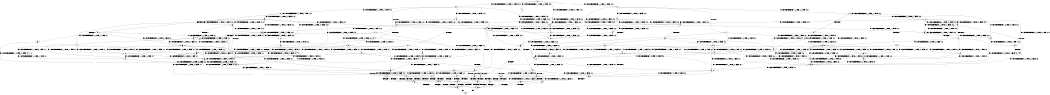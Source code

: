 digraph BCG {
size = "7, 10.5";
center = TRUE;
node [shape = circle];
0 [peripheries = 2];
0 -> 1 [label = "EX !0 !ATOMIC_EXCH_BRANCH (1, +0, TRUE, +0, 1, TRUE) !:0:1:2:"];
0 -> 2 [label = "EX !1 !ATOMIC_EXCH_BRANCH (1, +1, TRUE, +1, 1, FALSE) !:0:1:2:"];
0 -> 3 [label = "EX !2 !ATOMIC_EXCH_BRANCH (1, +1, TRUE, +1, 1, FALSE) !:0:1:2:"];
0 -> 4 [label = "EX !0 !ATOMIC_EXCH_BRANCH (1, +0, TRUE, +0, 1, TRUE) !:0:1:2:"];
1 -> 5 [label = "EX !2 !ATOMIC_EXCH_BRANCH (1, +1, TRUE, +1, 1, FALSE) !:0:1:2:"];
2 -> 6 [label = "EX !0 !ATOMIC_EXCH_BRANCH (1, +0, TRUE, +0, 1, FALSE) !:0:1:2:"];
2 -> 7 [label = "TERMINATE !1"];
2 -> 8 [label = "EX !2 !ATOMIC_EXCH_BRANCH (1, +1, TRUE, +1, 1, TRUE) !:0:1:2:"];
2 -> 9 [label = "EX !0 !ATOMIC_EXCH_BRANCH (1, +0, TRUE, +0, 1, FALSE) !:0:1:2:"];
3 -> 10 [label = "EX !0 !ATOMIC_EXCH_BRANCH (1, +0, TRUE, +0, 1, FALSE) !:0:1:2:"];
3 -> 11 [label = "TERMINATE !2"];
3 -> 12 [label = "EX !1 !ATOMIC_EXCH_BRANCH (1, +1, TRUE, +1, 1, TRUE) !:0:1:2:"];
3 -> 13 [label = "EX !0 !ATOMIC_EXCH_BRANCH (1, +0, TRUE, +0, 1, FALSE) !:0:1:2:"];
4 -> 5 [label = "EX !2 !ATOMIC_EXCH_BRANCH (1, +1, TRUE, +1, 1, FALSE) !:0:1:2:"];
4 -> 14 [label = "EX !1 !ATOMIC_EXCH_BRANCH (1, +1, TRUE, +1, 1, FALSE) !:0:1:2:"];
4 -> 15 [label = "EX !2 !ATOMIC_EXCH_BRANCH (1, +1, TRUE, +1, 1, FALSE) !:0:1:2:"];
4 -> 4 [label = "EX !0 !ATOMIC_EXCH_BRANCH (1, +0, TRUE, +0, 1, TRUE) !:0:1:2:"];
5 -> 10 [label = "EX !0 !ATOMIC_EXCH_BRANCH (1, +0, TRUE, +0, 1, FALSE) !:0:1:2:"];
6 -> 16 [label = "EX !2 !ATOMIC_EXCH_BRANCH (1, +1, TRUE, +1, 1, FALSE) !:0:1:2:"];
7 -> 17 [label = "EX !0 !ATOMIC_EXCH_BRANCH (1, +0, TRUE, +0, 1, FALSE) !:0:2:"];
7 -> 18 [label = "EX !2 !ATOMIC_EXCH_BRANCH (1, +1, TRUE, +1, 1, TRUE) !:0:2:"];
7 -> 19 [label = "EX !0 !ATOMIC_EXCH_BRANCH (1, +0, TRUE, +0, 1, FALSE) !:0:2:"];
8 -> 20 [label = "EX !0 !ATOMIC_EXCH_BRANCH (1, +0, TRUE, +0, 1, FALSE) !:0:1:2:"];
8 -> 21 [label = "TERMINATE !1"];
8 -> 22 [label = "EX !0 !ATOMIC_EXCH_BRANCH (1, +0, TRUE, +0, 1, FALSE) !:0:1:2:"];
8 -> 8 [label = "EX !2 !ATOMIC_EXCH_BRANCH (1, +1, TRUE, +1, 1, TRUE) !:0:1:2:"];
9 -> 16 [label = "EX !2 !ATOMIC_EXCH_BRANCH (1, +1, TRUE, +1, 1, FALSE) !:0:1:2:"];
9 -> 23 [label = "TERMINATE !1"];
9 -> 24 [label = "EX !2 !ATOMIC_EXCH_BRANCH (1, +1, TRUE, +1, 1, FALSE) !:0:1:2:"];
9 -> 14 [label = "EX !0 !ATOMIC_EXCH_BRANCH (1, +1, TRUE, +0, 1, TRUE) !:0:1:2:"];
10 -> 16 [label = "EX !1 !ATOMIC_EXCH_BRANCH (1, +1, TRUE, +1, 1, FALSE) !:0:1:2:"];
11 -> 25 [label = "EX !0 !ATOMIC_EXCH_BRANCH (1, +0, TRUE, +0, 1, FALSE) !:0:1:"];
11 -> 26 [label = "EX !1 !ATOMIC_EXCH_BRANCH (1, +1, TRUE, +1, 1, TRUE) !:0:1:"];
11 -> 27 [label = "EX !0 !ATOMIC_EXCH_BRANCH (1, +0, TRUE, +0, 1, FALSE) !:0:1:"];
12 -> 28 [label = "EX !0 !ATOMIC_EXCH_BRANCH (1, +0, TRUE, +0, 1, FALSE) !:0:1:2:"];
12 -> 29 [label = "TERMINATE !2"];
12 -> 30 [label = "EX !0 !ATOMIC_EXCH_BRANCH (1, +0, TRUE, +0, 1, FALSE) !:0:1:2:"];
12 -> 12 [label = "EX !1 !ATOMIC_EXCH_BRANCH (1, +1, TRUE, +1, 1, TRUE) !:0:1:2:"];
13 -> 16 [label = "EX !1 !ATOMIC_EXCH_BRANCH (1, +1, TRUE, +1, 1, FALSE) !:0:1:2:"];
13 -> 31 [label = "TERMINATE !2"];
13 -> 24 [label = "EX !1 !ATOMIC_EXCH_BRANCH (1, +1, TRUE, +1, 1, FALSE) !:0:1:2:"];
13 -> 15 [label = "EX !0 !ATOMIC_EXCH_BRANCH (1, +1, TRUE, +0, 1, TRUE) !:0:1:2:"];
14 -> 6 [label = "EX !0 !ATOMIC_EXCH_BRANCH (1, +0, TRUE, +0, 1, FALSE) !:0:1:2:"];
14 -> 32 [label = "TERMINATE !1"];
14 -> 33 [label = "EX !2 !ATOMIC_EXCH_BRANCH (1, +1, TRUE, +1, 1, TRUE) !:0:1:2:"];
14 -> 9 [label = "EX !0 !ATOMIC_EXCH_BRANCH (1, +0, TRUE, +0, 1, FALSE) !:0:1:2:"];
15 -> 10 [label = "EX !0 !ATOMIC_EXCH_BRANCH (1, +0, TRUE, +0, 1, FALSE) !:0:1:2:"];
15 -> 34 [label = "TERMINATE !2"];
15 -> 35 [label = "EX !1 !ATOMIC_EXCH_BRANCH (1, +1, TRUE, +1, 1, TRUE) !:0:1:2:"];
15 -> 13 [label = "EX !0 !ATOMIC_EXCH_BRANCH (1, +0, TRUE, +0, 1, FALSE) !:0:1:2:"];
16 -> 36 [label = "EX !0 !ATOMIC_EXCH_BRANCH (1, +1, TRUE, +0, 1, FALSE) !:0:1:2:"];
17 -> 37 [label = "EX !2 !ATOMIC_EXCH_BRANCH (1, +1, TRUE, +1, 1, FALSE) !:0:2:"];
18 -> 38 [label = "EX !0 !ATOMIC_EXCH_BRANCH (1, +0, TRUE, +0, 1, FALSE) !:0:2:"];
18 -> 39 [label = "EX !0 !ATOMIC_EXCH_BRANCH (1, +0, TRUE, +0, 1, FALSE) !:0:2:"];
18 -> 18 [label = "EX !2 !ATOMIC_EXCH_BRANCH (1, +1, TRUE, +1, 1, TRUE) !:0:2:"];
19 -> 37 [label = "EX !2 !ATOMIC_EXCH_BRANCH (1, +1, TRUE, +1, 1, FALSE) !:0:2:"];
19 -> 40 [label = "EX !2 !ATOMIC_EXCH_BRANCH (1, +1, TRUE, +1, 1, FALSE) !:0:2:"];
19 -> 41 [label = "EX !0 !ATOMIC_EXCH_BRANCH (1, +1, TRUE, +0, 1, TRUE) !:0:2:"];
20 -> 42 [label = "EX !0 !ATOMIC_EXCH_BRANCH (1, +1, TRUE, +0, 1, TRUE) !:0:1:2:"];
21 -> 43 [label = "EX !2 !ATOMIC_EXCH_BRANCH (1, +1, TRUE, +1, 1, TRUE) !:0:2:"];
21 -> 39 [label = "EX !0 !ATOMIC_EXCH_BRANCH (1, +0, TRUE, +0, 1, FALSE) !:0:2:"];
21 -> 18 [label = "EX !2 !ATOMIC_EXCH_BRANCH (1, +1, TRUE, +1, 1, TRUE) !:0:2:"];
22 -> 42 [label = "EX !0 !ATOMIC_EXCH_BRANCH (1, +1, TRUE, +0, 1, TRUE) !:0:1:2:"];
22 -> 44 [label = "TERMINATE !1"];
22 -> 24 [label = "EX !2 !ATOMIC_EXCH_BRANCH (1, +1, TRUE, +1, 1, FALSE) !:0:1:2:"];
22 -> 45 [label = "EX !0 !ATOMIC_EXCH_BRANCH (1, +1, TRUE, +0, 1, TRUE) !:0:1:2:"];
23 -> 46 [label = "EX !0 !ATOMIC_EXCH_BRANCH (1, +1, TRUE, +0, 1, TRUE) !:0:2:"];
23 -> 40 [label = "EX !2 !ATOMIC_EXCH_BRANCH (1, +1, TRUE, +1, 1, FALSE) !:0:2:"];
23 -> 41 [label = "EX !0 !ATOMIC_EXCH_BRANCH (1, +1, TRUE, +0, 1, TRUE) !:0:2:"];
24 -> 36 [label = "EX !0 !ATOMIC_EXCH_BRANCH (1, +1, TRUE, +0, 1, FALSE) !:0:1:2:"];
24 -> 47 [label = "TERMINATE !1"];
24 -> 48 [label = "TERMINATE !2"];
24 -> 49 [label = "EX !0 !ATOMIC_EXCH_BRANCH (1, +1, TRUE, +0, 1, FALSE) !:0:1:2:"];
25 -> 50 [label = "EX !1 !ATOMIC_EXCH_BRANCH (1, +1, TRUE, +1, 1, FALSE) !:0:1:"];
26 -> 51 [label = "EX !0 !ATOMIC_EXCH_BRANCH (1, +0, TRUE, +0, 1, FALSE) !:0:1:"];
26 -> 52 [label = "EX !0 !ATOMIC_EXCH_BRANCH (1, +0, TRUE, +0, 1, FALSE) !:0:1:"];
26 -> 26 [label = "EX !1 !ATOMIC_EXCH_BRANCH (1, +1, TRUE, +1, 1, TRUE) !:0:1:"];
27 -> 50 [label = "EX !1 !ATOMIC_EXCH_BRANCH (1, +1, TRUE, +1, 1, FALSE) !:0:1:"];
27 -> 53 [label = "EX !1 !ATOMIC_EXCH_BRANCH (1, +1, TRUE, +1, 1, FALSE) !:0:1:"];
27 -> 54 [label = "EX !0 !ATOMIC_EXCH_BRANCH (1, +1, TRUE, +0, 1, TRUE) !:0:1:"];
28 -> 55 [label = "EX !0 !ATOMIC_EXCH_BRANCH (1, +1, TRUE, +0, 1, TRUE) !:0:1:2:"];
29 -> 56 [label = "EX !1 !ATOMIC_EXCH_BRANCH (1, +1, TRUE, +1, 1, TRUE) !:0:1:"];
29 -> 52 [label = "EX !0 !ATOMIC_EXCH_BRANCH (1, +0, TRUE, +0, 1, FALSE) !:0:1:"];
29 -> 26 [label = "EX !1 !ATOMIC_EXCH_BRANCH (1, +1, TRUE, +1, 1, TRUE) !:0:1:"];
30 -> 55 [label = "EX !0 !ATOMIC_EXCH_BRANCH (1, +1, TRUE, +0, 1, TRUE) !:0:1:2:"];
30 -> 57 [label = "TERMINATE !2"];
30 -> 24 [label = "EX !1 !ATOMIC_EXCH_BRANCH (1, +1, TRUE, +1, 1, FALSE) !:0:1:2:"];
30 -> 58 [label = "EX !0 !ATOMIC_EXCH_BRANCH (1, +1, TRUE, +0, 1, TRUE) !:0:1:2:"];
31 -> 59 [label = "EX !0 !ATOMIC_EXCH_BRANCH (1, +1, TRUE, +0, 1, TRUE) !:0:1:"];
31 -> 53 [label = "EX !1 !ATOMIC_EXCH_BRANCH (1, +1, TRUE, +1, 1, FALSE) !:0:1:"];
31 -> 54 [label = "EX !0 !ATOMIC_EXCH_BRANCH (1, +1, TRUE, +0, 1, TRUE) !:0:1:"];
32 -> 17 [label = "EX !0 !ATOMIC_EXCH_BRANCH (1, +0, TRUE, +0, 1, FALSE) !:0:2:"];
32 -> 60 [label = "EX !2 !ATOMIC_EXCH_BRANCH (1, +1, TRUE, +1, 1, TRUE) !:0:2:"];
32 -> 19 [label = "EX !0 !ATOMIC_EXCH_BRANCH (1, +0, TRUE, +0, 1, FALSE) !:0:2:"];
33 -> 20 [label = "EX !0 !ATOMIC_EXCH_BRANCH (1, +0, TRUE, +0, 1, FALSE) !:0:1:2:"];
33 -> 61 [label = "TERMINATE !1"];
33 -> 33 [label = "EX !2 !ATOMIC_EXCH_BRANCH (1, +1, TRUE, +1, 1, TRUE) !:0:1:2:"];
33 -> 22 [label = "EX !0 !ATOMIC_EXCH_BRANCH (1, +0, TRUE, +0, 1, FALSE) !:0:1:2:"];
34 -> 25 [label = "EX !0 !ATOMIC_EXCH_BRANCH (1, +0, TRUE, +0, 1, FALSE) !:0:1:"];
34 -> 62 [label = "EX !1 !ATOMIC_EXCH_BRANCH (1, +1, TRUE, +1, 1, TRUE) !:0:1:"];
34 -> 27 [label = "EX !0 !ATOMIC_EXCH_BRANCH (1, +0, TRUE, +0, 1, FALSE) !:0:1:"];
35 -> 28 [label = "EX !0 !ATOMIC_EXCH_BRANCH (1, +0, TRUE, +0, 1, FALSE) !:0:1:2:"];
35 -> 63 [label = "TERMINATE !2"];
35 -> 35 [label = "EX !1 !ATOMIC_EXCH_BRANCH (1, +1, TRUE, +1, 1, TRUE) !:0:1:2:"];
35 -> 30 [label = "EX !0 !ATOMIC_EXCH_BRANCH (1, +0, TRUE, +0, 1, FALSE) !:0:1:2:"];
36 -> 64 [label = "TERMINATE !0"];
37 -> 65 [label = "EX !0 !ATOMIC_EXCH_BRANCH (1, +1, TRUE, +0, 1, FALSE) !:0:2:"];
38 -> 37 [label = "EX !2 !ATOMIC_EXCH_BRANCH (1, +1, TRUE, +1, 1, FALSE) !:0:2:"];
39 -> 37 [label = "EX !2 !ATOMIC_EXCH_BRANCH (1, +1, TRUE, +1, 1, FALSE) !:0:2:"];
39 -> 40 [label = "EX !2 !ATOMIC_EXCH_BRANCH (1, +1, TRUE, +1, 1, FALSE) !:0:2:"];
39 -> 66 [label = "EX !0 !ATOMIC_EXCH_BRANCH (1, +1, TRUE, +0, 1, TRUE) !:0:2:"];
40 -> 65 [label = "EX !0 !ATOMIC_EXCH_BRANCH (1, +1, TRUE, +0, 1, FALSE) !:0:2:"];
40 -> 67 [label = "TERMINATE !2"];
40 -> 68 [label = "EX !0 !ATOMIC_EXCH_BRANCH (1, +1, TRUE, +0, 1, FALSE) !:0:2:"];
41 -> 17 [label = "EX !0 !ATOMIC_EXCH_BRANCH (1, +0, TRUE, +0, 1, FALSE) !:0:2:"];
41 -> 60 [label = "EX !2 !ATOMIC_EXCH_BRANCH (1, +1, TRUE, +1, 1, TRUE) !:0:2:"];
41 -> 19 [label = "EX !0 !ATOMIC_EXCH_BRANCH (1, +0, TRUE, +0, 1, FALSE) !:0:2:"];
42 -> 69 [label = "TERMINATE !1"];
43 -> 38 [label = "EX !0 !ATOMIC_EXCH_BRANCH (1, +0, TRUE, +0, 1, FALSE) !:0:2:"];
44 -> 70 [label = "EX !0 !ATOMIC_EXCH_BRANCH (1, +1, TRUE, +0, 1, TRUE) !:0:2:"];
44 -> 40 [label = "EX !2 !ATOMIC_EXCH_BRANCH (1, +1, TRUE, +1, 1, FALSE) !:0:2:"];
44 -> 66 [label = "EX !0 !ATOMIC_EXCH_BRANCH (1, +1, TRUE, +0, 1, TRUE) !:0:2:"];
45 -> 69 [label = "TERMINATE !1"];
45 -> 61 [label = "TERMINATE !1"];
45 -> 33 [label = "EX !2 !ATOMIC_EXCH_BRANCH (1, +1, TRUE, +1, 1, TRUE) !:0:1:2:"];
45 -> 22 [label = "EX !0 !ATOMIC_EXCH_BRANCH (1, +0, TRUE, +0, 1, FALSE) !:0:1:2:"];
46 -> 17 [label = "EX !0 !ATOMIC_EXCH_BRANCH (1, +0, TRUE, +0, 1, FALSE) !:0:2:"];
47 -> 65 [label = "EX !0 !ATOMIC_EXCH_BRANCH (1, +1, TRUE, +0, 1, FALSE) !:0:2:"];
47 -> 67 [label = "TERMINATE !2"];
47 -> 68 [label = "EX !0 !ATOMIC_EXCH_BRANCH (1, +1, TRUE, +0, 1, FALSE) !:0:2:"];
48 -> 71 [label = "EX !0 !ATOMIC_EXCH_BRANCH (1, +1, TRUE, +0, 1, FALSE) !:0:1:"];
48 -> 67 [label = "TERMINATE !1"];
48 -> 72 [label = "EX !0 !ATOMIC_EXCH_BRANCH (1, +1, TRUE, +0, 1, FALSE) !:0:1:"];
49 -> 64 [label = "TERMINATE !0"];
49 -> 73 [label = "TERMINATE !1"];
49 -> 74 [label = "TERMINATE !2"];
49 -> 75 [label = "TERMINATE !0"];
50 -> 71 [label = "EX !0 !ATOMIC_EXCH_BRANCH (1, +1, TRUE, +0, 1, FALSE) !:0:1:"];
51 -> 50 [label = "EX !1 !ATOMIC_EXCH_BRANCH (1, +1, TRUE, +1, 1, FALSE) !:0:1:"];
52 -> 50 [label = "EX !1 !ATOMIC_EXCH_BRANCH (1, +1, TRUE, +1, 1, FALSE) !:0:1:"];
52 -> 53 [label = "EX !1 !ATOMIC_EXCH_BRANCH (1, +1, TRUE, +1, 1, FALSE) !:0:1:"];
52 -> 76 [label = "EX !0 !ATOMIC_EXCH_BRANCH (1, +1, TRUE, +0, 1, TRUE) !:0:1:"];
53 -> 71 [label = "EX !0 !ATOMIC_EXCH_BRANCH (1, +1, TRUE, +0, 1, FALSE) !:0:1:"];
53 -> 67 [label = "TERMINATE !1"];
53 -> 72 [label = "EX !0 !ATOMIC_EXCH_BRANCH (1, +1, TRUE, +0, 1, FALSE) !:0:1:"];
54 -> 25 [label = "EX !0 !ATOMIC_EXCH_BRANCH (1, +0, TRUE, +0, 1, FALSE) !:0:1:"];
54 -> 62 [label = "EX !1 !ATOMIC_EXCH_BRANCH (1, +1, TRUE, +1, 1, TRUE) !:0:1:"];
54 -> 27 [label = "EX !0 !ATOMIC_EXCH_BRANCH (1, +0, TRUE, +0, 1, FALSE) !:0:1:"];
55 -> 77 [label = "TERMINATE !2"];
56 -> 51 [label = "EX !0 !ATOMIC_EXCH_BRANCH (1, +0, TRUE, +0, 1, FALSE) !:0:1:"];
57 -> 78 [label = "EX !0 !ATOMIC_EXCH_BRANCH (1, +1, TRUE, +0, 1, TRUE) !:0:1:"];
57 -> 53 [label = "EX !1 !ATOMIC_EXCH_BRANCH (1, +1, TRUE, +1, 1, FALSE) !:0:1:"];
57 -> 76 [label = "EX !0 !ATOMIC_EXCH_BRANCH (1, +1, TRUE, +0, 1, TRUE) !:0:1:"];
58 -> 77 [label = "TERMINATE !2"];
58 -> 63 [label = "TERMINATE !2"];
58 -> 35 [label = "EX !1 !ATOMIC_EXCH_BRANCH (1, +1, TRUE, +1, 1, TRUE) !:0:1:2:"];
58 -> 30 [label = "EX !0 !ATOMIC_EXCH_BRANCH (1, +0, TRUE, +0, 1, FALSE) !:0:1:2:"];
59 -> 25 [label = "EX !0 !ATOMIC_EXCH_BRANCH (1, +0, TRUE, +0, 1, FALSE) !:0:1:"];
60 -> 38 [label = "EX !0 !ATOMIC_EXCH_BRANCH (1, +0, TRUE, +0, 1, FALSE) !:0:2:"];
60 -> 60 [label = "EX !2 !ATOMIC_EXCH_BRANCH (1, +1, TRUE, +1, 1, TRUE) !:0:2:"];
60 -> 39 [label = "EX !0 !ATOMIC_EXCH_BRANCH (1, +0, TRUE, +0, 1, FALSE) !:0:2:"];
61 -> 38 [label = "EX !0 !ATOMIC_EXCH_BRANCH (1, +0, TRUE, +0, 1, FALSE) !:0:2:"];
61 -> 60 [label = "EX !2 !ATOMIC_EXCH_BRANCH (1, +1, TRUE, +1, 1, TRUE) !:0:2:"];
61 -> 39 [label = "EX !0 !ATOMIC_EXCH_BRANCH (1, +0, TRUE, +0, 1, FALSE) !:0:2:"];
62 -> 51 [label = "EX !0 !ATOMIC_EXCH_BRANCH (1, +0, TRUE, +0, 1, FALSE) !:0:1:"];
62 -> 62 [label = "EX !1 !ATOMIC_EXCH_BRANCH (1, +1, TRUE, +1, 1, TRUE) !:0:1:"];
62 -> 52 [label = "EX !0 !ATOMIC_EXCH_BRANCH (1, +0, TRUE, +0, 1, FALSE) !:0:1:"];
63 -> 51 [label = "EX !0 !ATOMIC_EXCH_BRANCH (1, +0, TRUE, +0, 1, FALSE) !:0:1:"];
63 -> 62 [label = "EX !1 !ATOMIC_EXCH_BRANCH (1, +1, TRUE, +1, 1, TRUE) !:0:1:"];
63 -> 52 [label = "EX !0 !ATOMIC_EXCH_BRANCH (1, +0, TRUE, +0, 1, FALSE) !:0:1:"];
64 -> 79 [label = "TERMINATE !2"];
65 -> 80 [label = "TERMINATE !0"];
66 -> 81 [label = "EX !2 !ATOMIC_EXCH_BRANCH (1, +1, TRUE, +1, 1, TRUE) !:0:2:"];
66 -> 60 [label = "EX !2 !ATOMIC_EXCH_BRANCH (1, +1, TRUE, +1, 1, TRUE) !:0:2:"];
66 -> 39 [label = "EX !0 !ATOMIC_EXCH_BRANCH (1, +0, TRUE, +0, 1, FALSE) !:0:2:"];
67 -> 82 [label = "EX !0 !ATOMIC_EXCH_BRANCH (1, +1, TRUE, +0, 1, FALSE) !:0:"];
67 -> 83 [label = "EX !0 !ATOMIC_EXCH_BRANCH (1, +1, TRUE, +0, 1, FALSE) !:0:"];
68 -> 80 [label = "TERMINATE !0"];
68 -> 84 [label = "TERMINATE !2"];
68 -> 85 [label = "TERMINATE !0"];
69 -> 38 [label = "EX !0 !ATOMIC_EXCH_BRANCH (1, +0, TRUE, +0, 1, FALSE) !:0:2:"];
70 -> 81 [label = "EX !2 !ATOMIC_EXCH_BRANCH (1, +1, TRUE, +1, 1, TRUE) !:0:2:"];
71 -> 79 [label = "TERMINATE !0"];
72 -> 79 [label = "TERMINATE !0"];
72 -> 84 [label = "TERMINATE !1"];
72 -> 86 [label = "TERMINATE !0"];
73 -> 80 [label = "TERMINATE !0"];
73 -> 84 [label = "TERMINATE !2"];
73 -> 85 [label = "TERMINATE !0"];
74 -> 79 [label = "TERMINATE !0"];
74 -> 84 [label = "TERMINATE !1"];
74 -> 86 [label = "TERMINATE !0"];
75 -> 79 [label = "TERMINATE !2"];
75 -> 85 [label = "TERMINATE !1"];
75 -> 86 [label = "TERMINATE !2"];
76 -> 87 [label = "EX !1 !ATOMIC_EXCH_BRANCH (1, +1, TRUE, +1, 1, TRUE) !:0:1:"];
76 -> 62 [label = "EX !1 !ATOMIC_EXCH_BRANCH (1, +1, TRUE, +1, 1, TRUE) !:0:1:"];
76 -> 52 [label = "EX !0 !ATOMIC_EXCH_BRANCH (1, +0, TRUE, +0, 1, FALSE) !:0:1:"];
77 -> 51 [label = "EX !0 !ATOMIC_EXCH_BRANCH (1, +0, TRUE, +0, 1, FALSE) !:0:1:"];
78 -> 87 [label = "EX !1 !ATOMIC_EXCH_BRANCH (1, +1, TRUE, +1, 1, TRUE) !:0:1:"];
79 -> 88 [label = "TERMINATE !1"];
80 -> 88 [label = "TERMINATE !2"];
81 -> 38 [label = "EX !0 !ATOMIC_EXCH_BRANCH (1, +0, TRUE, +0, 1, FALSE) !:0:2:"];
82 -> 88 [label = "TERMINATE !0"];
83 -> 88 [label = "TERMINATE !0"];
83 -> 89 [label = "TERMINATE !0"];
84 -> 88 [label = "TERMINATE !0"];
84 -> 89 [label = "TERMINATE !0"];
85 -> 88 [label = "TERMINATE !2"];
85 -> 89 [label = "TERMINATE !2"];
86 -> 88 [label = "TERMINATE !1"];
86 -> 89 [label = "TERMINATE !1"];
87 -> 51 [label = "EX !0 !ATOMIC_EXCH_BRANCH (1, +0, TRUE, +0, 1, FALSE) !:0:1:"];
88 -> 90 [label = "exit"];
89 -> 90 [label = "exit"];
}
